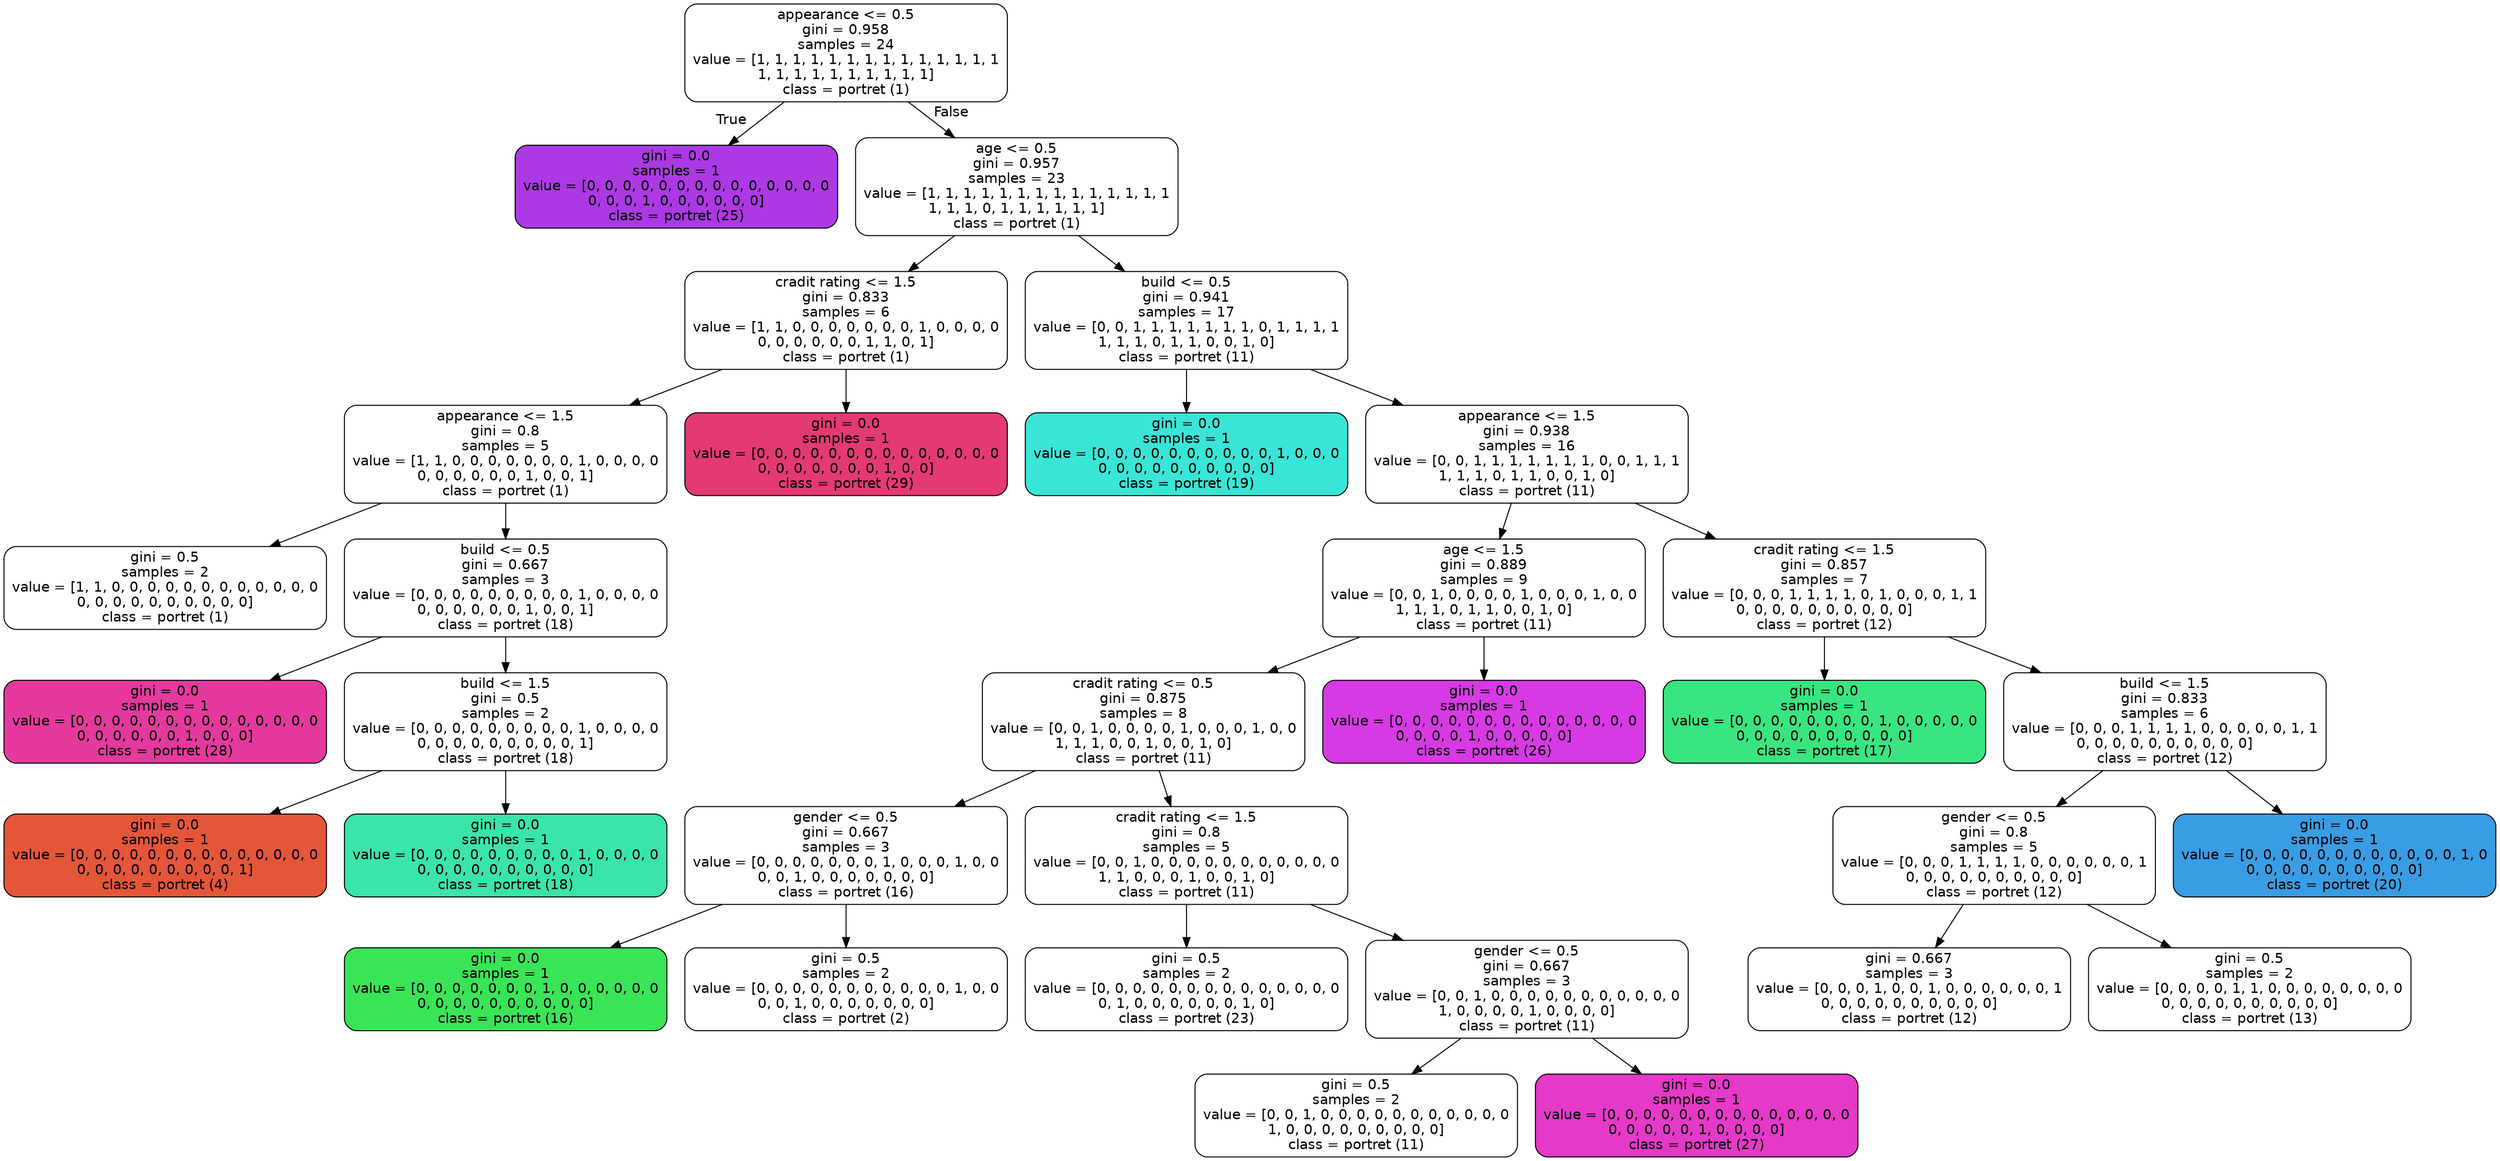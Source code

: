digraph Tree {
node [shape=box, style="filled, rounded", color="black", fontname=helvetica] ;
edge [fontname=helvetica] ;
0 [label="appearance <= 0.5\ngini = 0.958\nsamples = 24\nvalue = [1, 1, 1, 1, 1, 1, 1, 1, 1, 1, 1, 1, 1, 1\n1, 1, 1, 1, 1, 1, 1, 1, 1, 1]\nclass = portret (1)", fillcolor="#ffffff"] ;
1 [label="gini = 0.0\nsamples = 1\nvalue = [0, 0, 0, 0, 0, 0, 0, 0, 0, 0, 0, 0, 0, 0\n0, 0, 0, 1, 0, 0, 0, 0, 0, 0]\nclass = portret (25)", fillcolor="#ac39e5"] ;
0 -> 1 [labeldistance=2.5, labelangle=45, headlabel="True"] ;
2 [label="age <= 0.5\ngini = 0.957\nsamples = 23\nvalue = [1, 1, 1, 1, 1, 1, 1, 1, 1, 1, 1, 1, 1, 1\n1, 1, 1, 0, 1, 1, 1, 1, 1, 1]\nclass = portret (1)", fillcolor="#ffffff"] ;
0 -> 2 [labeldistance=2.5, labelangle=-45, headlabel="False"] ;
3 [label="cradit rating <= 1.5\ngini = 0.833\nsamples = 6\nvalue = [1, 1, 0, 0, 0, 0, 0, 0, 0, 1, 0, 0, 0, 0\n0, 0, 0, 0, 0, 0, 1, 1, 0, 1]\nclass = portret (1)", fillcolor="#ffffff"] ;
2 -> 3 ;
4 [label="appearance <= 1.5\ngini = 0.8\nsamples = 5\nvalue = [1, 1, 0, 0, 0, 0, 0, 0, 0, 1, 0, 0, 0, 0\n0, 0, 0, 0, 0, 0, 1, 0, 0, 1]\nclass = portret (1)", fillcolor="#ffffff"] ;
3 -> 4 ;
5 [label="gini = 0.5\nsamples = 2\nvalue = [1, 1, 0, 0, 0, 0, 0, 0, 0, 0, 0, 0, 0, 0\n0, 0, 0, 0, 0, 0, 0, 0, 0, 0]\nclass = portret (1)", fillcolor="#ffffff"] ;
4 -> 5 ;
6 [label="build <= 0.5\ngini = 0.667\nsamples = 3\nvalue = [0, 0, 0, 0, 0, 0, 0, 0, 0, 1, 0, 0, 0, 0\n0, 0, 0, 0, 0, 0, 1, 0, 0, 1]\nclass = portret (18)", fillcolor="#ffffff"] ;
4 -> 6 ;
7 [label="gini = 0.0\nsamples = 1\nvalue = [0, 0, 0, 0, 0, 0, 0, 0, 0, 0, 0, 0, 0, 0\n0, 0, 0, 0, 0, 0, 1, 0, 0, 0]\nclass = portret (28)", fillcolor="#e5399d"] ;
6 -> 7 ;
8 [label="build <= 1.5\ngini = 0.5\nsamples = 2\nvalue = [0, 0, 0, 0, 0, 0, 0, 0, 0, 1, 0, 0, 0, 0\n0, 0, 0, 0, 0, 0, 0, 0, 0, 1]\nclass = portret (18)", fillcolor="#ffffff"] ;
6 -> 8 ;
9 [label="gini = 0.0\nsamples = 1\nvalue = [0, 0, 0, 0, 0, 0, 0, 0, 0, 0, 0, 0, 0, 0\n0, 0, 0, 0, 0, 0, 0, 0, 0, 1]\nclass = portret (4)", fillcolor="#e55639"] ;
8 -> 9 ;
10 [label="gini = 0.0\nsamples = 1\nvalue = [0, 0, 0, 0, 0, 0, 0, 0, 0, 1, 0, 0, 0, 0\n0, 0, 0, 0, 0, 0, 0, 0, 0, 0]\nclass = portret (18)", fillcolor="#39e5ac"] ;
8 -> 10 ;
11 [label="gini = 0.0\nsamples = 1\nvalue = [0, 0, 0, 0, 0, 0, 0, 0, 0, 0, 0, 0, 0, 0\n0, 0, 0, 0, 0, 0, 0, 1, 0, 0]\nclass = portret (29)", fillcolor="#e53972"] ;
3 -> 11 ;
12 [label="build <= 0.5\ngini = 0.941\nsamples = 17\nvalue = [0, 0, 1, 1, 1, 1, 1, 1, 1, 0, 1, 1, 1, 1\n1, 1, 1, 0, 1, 1, 0, 0, 1, 0]\nclass = portret (11)", fillcolor="#ffffff"] ;
2 -> 12 ;
13 [label="gini = 0.0\nsamples = 1\nvalue = [0, 0, 0, 0, 0, 0, 0, 0, 0, 0, 1, 0, 0, 0\n0, 0, 0, 0, 0, 0, 0, 0, 0, 0]\nclass = portret (19)", fillcolor="#39e5d7"] ;
12 -> 13 ;
14 [label="appearance <= 1.5\ngini = 0.938\nsamples = 16\nvalue = [0, 0, 1, 1, 1, 1, 1, 1, 1, 0, 0, 1, 1, 1\n1, 1, 1, 0, 1, 1, 0, 0, 1, 0]\nclass = portret (11)", fillcolor="#ffffff"] ;
12 -> 14 ;
15 [label="age <= 1.5\ngini = 0.889\nsamples = 9\nvalue = [0, 0, 1, 0, 0, 0, 0, 1, 0, 0, 0, 1, 0, 0\n1, 1, 1, 0, 1, 1, 0, 0, 1, 0]\nclass = portret (11)", fillcolor="#ffffff"] ;
14 -> 15 ;
16 [label="cradit rating <= 0.5\ngini = 0.875\nsamples = 8\nvalue = [0, 0, 1, 0, 0, 0, 0, 1, 0, 0, 0, 1, 0, 0\n1, 1, 1, 0, 0, 1, 0, 0, 1, 0]\nclass = portret (11)", fillcolor="#ffffff"] ;
15 -> 16 ;
17 [label="gender <= 0.5\ngini = 0.667\nsamples = 3\nvalue = [0, 0, 0, 0, 0, 0, 0, 1, 0, 0, 0, 1, 0, 0\n0, 0, 1, 0, 0, 0, 0, 0, 0, 0]\nclass = portret (16)", fillcolor="#ffffff"] ;
16 -> 17 ;
18 [label="gini = 0.0\nsamples = 1\nvalue = [0, 0, 0, 0, 0, 0, 0, 1, 0, 0, 0, 0, 0, 0\n0, 0, 0, 0, 0, 0, 0, 0, 0, 0]\nclass = portret (16)", fillcolor="#39e556"] ;
17 -> 18 ;
19 [label="gini = 0.5\nsamples = 2\nvalue = [0, 0, 0, 0, 0, 0, 0, 0, 0, 0, 0, 1, 0, 0\n0, 0, 1, 0, 0, 0, 0, 0, 0, 0]\nclass = portret (2)", fillcolor="#ffffff"] ;
17 -> 19 ;
20 [label="cradit rating <= 1.5\ngini = 0.8\nsamples = 5\nvalue = [0, 0, 1, 0, 0, 0, 0, 0, 0, 0, 0, 0, 0, 0\n1, 1, 0, 0, 0, 1, 0, 0, 1, 0]\nclass = portret (11)", fillcolor="#ffffff"] ;
16 -> 20 ;
21 [label="gini = 0.5\nsamples = 2\nvalue = [0, 0, 0, 0, 0, 0, 0, 0, 0, 0, 0, 0, 0, 0\n0, 1, 0, 0, 0, 0, 0, 0, 1, 0]\nclass = portret (23)", fillcolor="#ffffff"] ;
20 -> 21 ;
22 [label="gender <= 0.5\ngini = 0.667\nsamples = 3\nvalue = [0, 0, 1, 0, 0, 0, 0, 0, 0, 0, 0, 0, 0, 0\n1, 0, 0, 0, 0, 1, 0, 0, 0, 0]\nclass = portret (11)", fillcolor="#ffffff"] ;
20 -> 22 ;
23 [label="gini = 0.5\nsamples = 2\nvalue = [0, 0, 1, 0, 0, 0, 0, 0, 0, 0, 0, 0, 0, 0\n1, 0, 0, 0, 0, 0, 0, 0, 0, 0]\nclass = portret (11)", fillcolor="#ffffff"] ;
22 -> 23 ;
24 [label="gini = 0.0\nsamples = 1\nvalue = [0, 0, 0, 0, 0, 0, 0, 0, 0, 0, 0, 0, 0, 0\n0, 0, 0, 0, 0, 1, 0, 0, 0, 0]\nclass = portret (27)", fillcolor="#e539c8"] ;
22 -> 24 ;
25 [label="gini = 0.0\nsamples = 1\nvalue = [0, 0, 0, 0, 0, 0, 0, 0, 0, 0, 0, 0, 0, 0\n0, 0, 0, 0, 1, 0, 0, 0, 0, 0]\nclass = portret (26)", fillcolor="#d739e5"] ;
15 -> 25 ;
26 [label="cradit rating <= 1.5\ngini = 0.857\nsamples = 7\nvalue = [0, 0, 0, 1, 1, 1, 1, 0, 1, 0, 0, 0, 1, 1\n0, 0, 0, 0, 0, 0, 0, 0, 0, 0]\nclass = portret (12)", fillcolor="#ffffff"] ;
14 -> 26 ;
27 [label="gini = 0.0\nsamples = 1\nvalue = [0, 0, 0, 0, 0, 0, 0, 0, 1, 0, 0, 0, 0, 0\n0, 0, 0, 0, 0, 0, 0, 0, 0, 0]\nclass = portret (17)", fillcolor="#39e581"] ;
26 -> 27 ;
28 [label="build <= 1.5\ngini = 0.833\nsamples = 6\nvalue = [0, 0, 0, 1, 1, 1, 1, 0, 0, 0, 0, 0, 1, 1\n0, 0, 0, 0, 0, 0, 0, 0, 0, 0]\nclass = portret (12)", fillcolor="#ffffff"] ;
26 -> 28 ;
29 [label="gender <= 0.5\ngini = 0.8\nsamples = 5\nvalue = [0, 0, 0, 1, 1, 1, 1, 0, 0, 0, 0, 0, 0, 1\n0, 0, 0, 0, 0, 0, 0, 0, 0, 0]\nclass = portret (12)", fillcolor="#ffffff"] ;
28 -> 29 ;
30 [label="gini = 0.667\nsamples = 3\nvalue = [0, 0, 0, 1, 0, 0, 1, 0, 0, 0, 0, 0, 0, 1\n0, 0, 0, 0, 0, 0, 0, 0, 0, 0]\nclass = portret (12)", fillcolor="#ffffff"] ;
29 -> 30 ;
31 [label="gini = 0.5\nsamples = 2\nvalue = [0, 0, 0, 0, 1, 1, 0, 0, 0, 0, 0, 0, 0, 0\n0, 0, 0, 0, 0, 0, 0, 0, 0, 0]\nclass = portret (13)", fillcolor="#ffffff"] ;
29 -> 31 ;
32 [label="gini = 0.0\nsamples = 1\nvalue = [0, 0, 0, 0, 0, 0, 0, 0, 0, 0, 0, 0, 1, 0\n0, 0, 0, 0, 0, 0, 0, 0, 0, 0]\nclass = portret (20)", fillcolor="#399de5"] ;
28 -> 32 ;
}